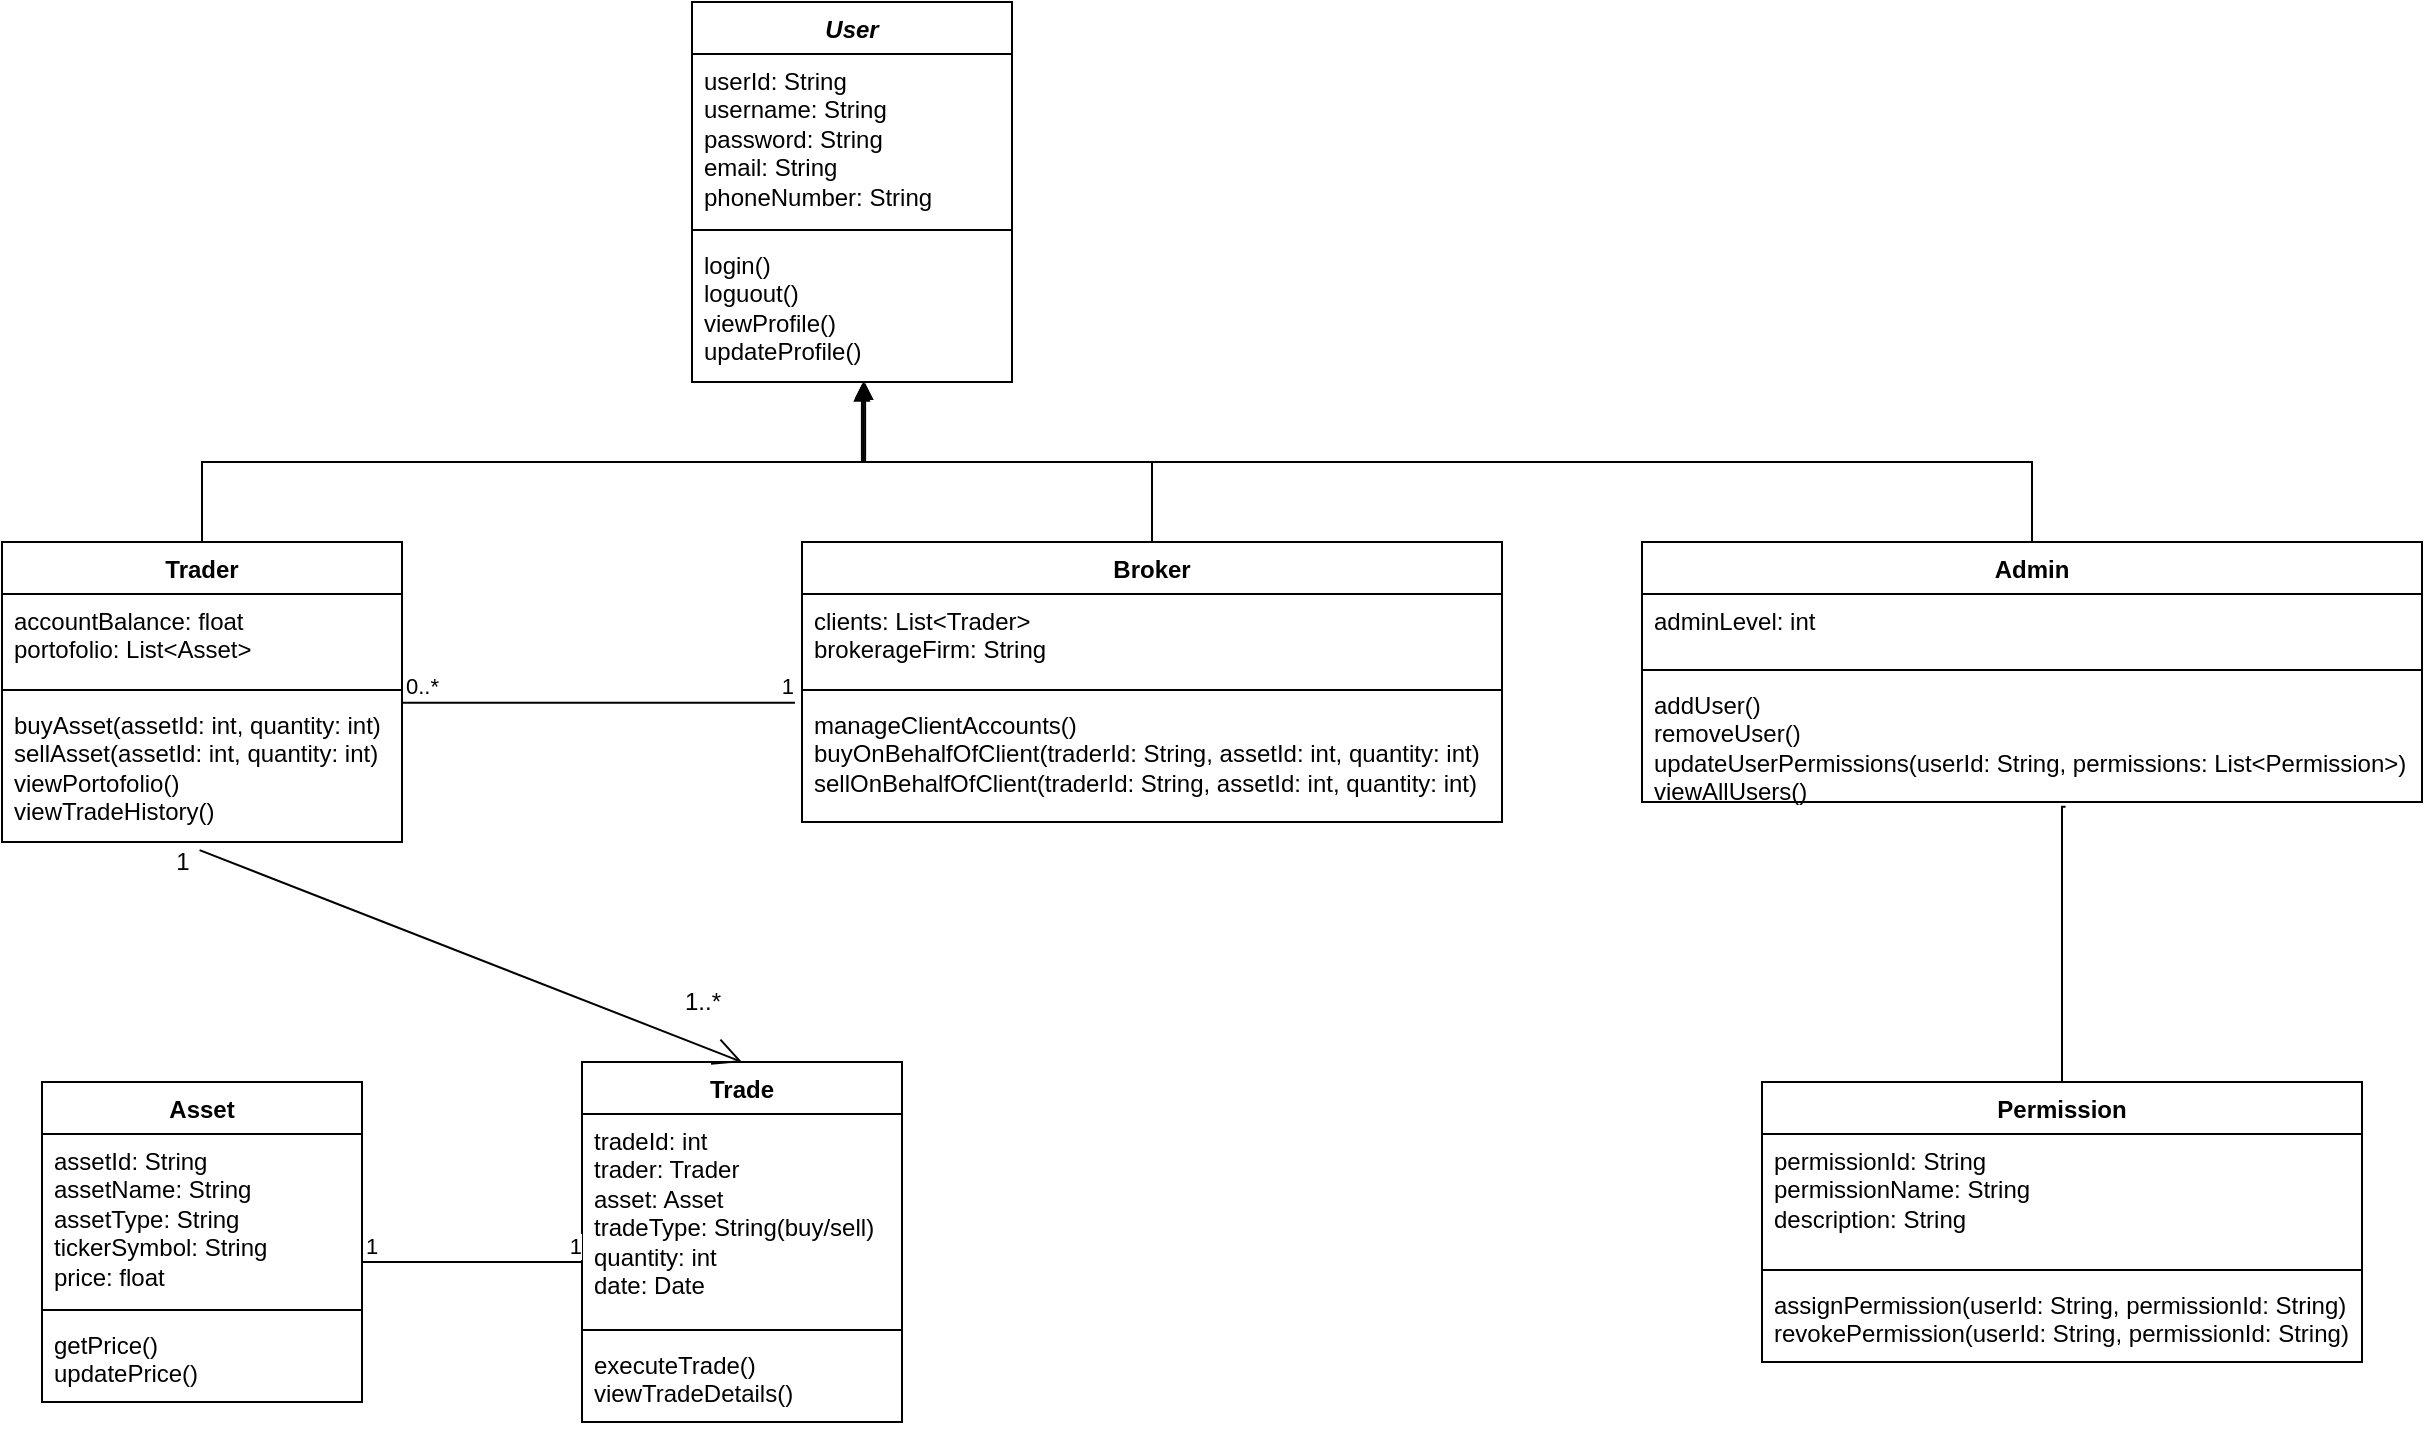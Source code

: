 <mxfile version="21.0.8" type="device"><diagram id="I8B-v75vfOlyCcoi1-7N" name="Page-1"><mxGraphModel dx="2100" dy="1060" grid="1" gridSize="10" guides="1" tooltips="1" connect="1" arrows="1" fold="1" page="1" pageScale="1" pageWidth="850" pageHeight="1100" math="0" shadow="0"><root><mxCell id="0"/><mxCell id="1" parent="0"/><mxCell id="dc_eY39YU3_MwGAiLf9V-7" value="&lt;i&gt;User&lt;/i&gt;" style="swimlane;fontStyle=1;align=center;verticalAlign=top;childLayout=stackLayout;horizontal=1;startSize=26;horizontalStack=0;resizeParent=1;resizeParentMax=0;resizeLast=0;collapsible=1;marginBottom=0;whiteSpace=wrap;html=1;" vertex="1" parent="1"><mxGeometry x="345" y="10" width="160" height="190" as="geometry"/></mxCell><mxCell id="dc_eY39YU3_MwGAiLf9V-8" value="userId: String&lt;br&gt;username: String&lt;br&gt;password: String&lt;br&gt;email: String&lt;br&gt;phoneNumber: String" style="text;strokeColor=none;fillColor=none;align=left;verticalAlign=top;spacingLeft=4;spacingRight=4;overflow=hidden;rotatable=0;points=[[0,0.5],[1,0.5]];portConstraint=eastwest;whiteSpace=wrap;html=1;" vertex="1" parent="dc_eY39YU3_MwGAiLf9V-7"><mxGeometry y="26" width="160" height="84" as="geometry"/></mxCell><mxCell id="dc_eY39YU3_MwGAiLf9V-9" value="" style="line;strokeWidth=1;fillColor=none;align=left;verticalAlign=middle;spacingTop=-1;spacingLeft=3;spacingRight=3;rotatable=0;labelPosition=right;points=[];portConstraint=eastwest;strokeColor=inherit;" vertex="1" parent="dc_eY39YU3_MwGAiLf9V-7"><mxGeometry y="110" width="160" height="8" as="geometry"/></mxCell><mxCell id="dc_eY39YU3_MwGAiLf9V-10" value="login()&lt;br&gt;loguout()&lt;br&gt;viewProfile()&lt;br&gt;updateProfile()" style="text;strokeColor=none;fillColor=none;align=left;verticalAlign=top;spacingLeft=4;spacingRight=4;overflow=hidden;rotatable=0;points=[[0,0.5],[1,0.5]];portConstraint=eastwest;whiteSpace=wrap;html=1;" vertex="1" parent="dc_eY39YU3_MwGAiLf9V-7"><mxGeometry y="118" width="160" height="72" as="geometry"/></mxCell><mxCell id="dc_eY39YU3_MwGAiLf9V-11" value="" style="html=1;verticalAlign=bottom;endArrow=block;edgeStyle=elbowEdgeStyle;elbow=vertical;curved=0;rounded=0;entryX=0.536;entryY=0.994;entryDx=0;entryDy=0;entryPerimeter=0;exitX=0.5;exitY=0;exitDx=0;exitDy=0;" edge="1" parent="1" source="dc_eY39YU3_MwGAiLf9V-12" target="dc_eY39YU3_MwGAiLf9V-10"><mxGeometry width="80" relative="1" as="geometry"><mxPoint x="360" y="230" as="sourcePoint"/><mxPoint x="440" y="230" as="targetPoint"/></mxGeometry></mxCell><mxCell id="dc_eY39YU3_MwGAiLf9V-12" value="Trader" style="swimlane;fontStyle=1;align=center;verticalAlign=top;childLayout=stackLayout;horizontal=1;startSize=26;horizontalStack=0;resizeParent=1;resizeParentMax=0;resizeLast=0;collapsible=1;marginBottom=0;whiteSpace=wrap;html=1;" vertex="1" parent="1"><mxGeometry y="280" width="200" height="150" as="geometry"/></mxCell><mxCell id="dc_eY39YU3_MwGAiLf9V-13" value="accountBalance: float&lt;br&gt;portofolio: List&amp;lt;Asset&amp;gt;" style="text;strokeColor=none;fillColor=none;align=left;verticalAlign=top;spacingLeft=4;spacingRight=4;overflow=hidden;rotatable=0;points=[[0,0.5],[1,0.5]];portConstraint=eastwest;whiteSpace=wrap;html=1;" vertex="1" parent="dc_eY39YU3_MwGAiLf9V-12"><mxGeometry y="26" width="200" height="44" as="geometry"/></mxCell><mxCell id="dc_eY39YU3_MwGAiLf9V-14" value="" style="line;strokeWidth=1;fillColor=none;align=left;verticalAlign=middle;spacingTop=-1;spacingLeft=3;spacingRight=3;rotatable=0;labelPosition=right;points=[];portConstraint=eastwest;strokeColor=inherit;" vertex="1" parent="dc_eY39YU3_MwGAiLf9V-12"><mxGeometry y="70" width="200" height="8" as="geometry"/></mxCell><mxCell id="dc_eY39YU3_MwGAiLf9V-15" value="buyAsset(assetId: int, quantity: int)&lt;br&gt;sellAsset(assetId: int, quantity: int)&lt;br&gt;viewPortofolio()&lt;br&gt;viewTradeHistory()" style="text;strokeColor=none;fillColor=none;align=left;verticalAlign=top;spacingLeft=4;spacingRight=4;overflow=hidden;rotatable=0;points=[[0,0.5],[1,0.5]];portConstraint=eastwest;whiteSpace=wrap;html=1;" vertex="1" parent="dc_eY39YU3_MwGAiLf9V-12"><mxGeometry y="78" width="200" height="72" as="geometry"/></mxCell><mxCell id="dc_eY39YU3_MwGAiLf9V-16" value="Broker" style="swimlane;fontStyle=1;align=center;verticalAlign=top;childLayout=stackLayout;horizontal=1;startSize=26;horizontalStack=0;resizeParent=1;resizeParentMax=0;resizeLast=0;collapsible=1;marginBottom=0;whiteSpace=wrap;html=1;" vertex="1" parent="1"><mxGeometry x="400" y="280" width="350" height="140" as="geometry"/></mxCell><mxCell id="dc_eY39YU3_MwGAiLf9V-17" value="clients: List&amp;lt;Trader&amp;gt;&lt;br&gt;brokerageFirm: String" style="text;strokeColor=none;fillColor=none;align=left;verticalAlign=top;spacingLeft=4;spacingRight=4;overflow=hidden;rotatable=0;points=[[0,0.5],[1,0.5]];portConstraint=eastwest;whiteSpace=wrap;html=1;" vertex="1" parent="dc_eY39YU3_MwGAiLf9V-16"><mxGeometry y="26" width="350" height="44" as="geometry"/></mxCell><mxCell id="dc_eY39YU3_MwGAiLf9V-18" value="" style="line;strokeWidth=1;fillColor=none;align=left;verticalAlign=middle;spacingTop=-1;spacingLeft=3;spacingRight=3;rotatable=0;labelPosition=right;points=[];portConstraint=eastwest;strokeColor=inherit;" vertex="1" parent="dc_eY39YU3_MwGAiLf9V-16"><mxGeometry y="70" width="350" height="8" as="geometry"/></mxCell><mxCell id="dc_eY39YU3_MwGAiLf9V-19" value="manageClientAccounts()&lt;br&gt;buyOnBehalfOfClient(traderId: String, assetId: int, quantity: int)&lt;br&gt;sellOnBehalfOfClient(traderId: String, assetId: int, quantity: int)" style="text;strokeColor=none;fillColor=none;align=left;verticalAlign=top;spacingLeft=4;spacingRight=4;overflow=hidden;rotatable=0;points=[[0,0.5],[1,0.5]];portConstraint=eastwest;whiteSpace=wrap;html=1;" vertex="1" parent="dc_eY39YU3_MwGAiLf9V-16"><mxGeometry y="78" width="350" height="62" as="geometry"/></mxCell><mxCell id="dc_eY39YU3_MwGAiLf9V-20" value="" style="html=1;verticalAlign=bottom;endArrow=block;edgeStyle=elbowEdgeStyle;elbow=vertical;curved=0;rounded=0;entryX=0.541;entryY=1.006;entryDx=0;entryDy=0;entryPerimeter=0;exitX=0.5;exitY=0;exitDx=0;exitDy=0;" edge="1" parent="1" source="dc_eY39YU3_MwGAiLf9V-16" target="dc_eY39YU3_MwGAiLf9V-10"><mxGeometry width="80" relative="1" as="geometry"><mxPoint x="220" y="290" as="sourcePoint"/><mxPoint x="441" y="210" as="targetPoint"/></mxGeometry></mxCell><mxCell id="dc_eY39YU3_MwGAiLf9V-23" value="Admin" style="swimlane;fontStyle=1;align=center;verticalAlign=top;childLayout=stackLayout;horizontal=1;startSize=26;horizontalStack=0;resizeParent=1;resizeParentMax=0;resizeLast=0;collapsible=1;marginBottom=0;whiteSpace=wrap;html=1;" vertex="1" parent="1"><mxGeometry x="820" y="280" width="390" height="130" as="geometry"/></mxCell><mxCell id="dc_eY39YU3_MwGAiLf9V-24" value="adminLevel: int" style="text;strokeColor=none;fillColor=none;align=left;verticalAlign=top;spacingLeft=4;spacingRight=4;overflow=hidden;rotatable=0;points=[[0,0.5],[1,0.5]];portConstraint=eastwest;whiteSpace=wrap;html=1;" vertex="1" parent="dc_eY39YU3_MwGAiLf9V-23"><mxGeometry y="26" width="390" height="34" as="geometry"/></mxCell><mxCell id="dc_eY39YU3_MwGAiLf9V-25" value="" style="line;strokeWidth=1;fillColor=none;align=left;verticalAlign=middle;spacingTop=-1;spacingLeft=3;spacingRight=3;rotatable=0;labelPosition=right;points=[];portConstraint=eastwest;strokeColor=inherit;" vertex="1" parent="dc_eY39YU3_MwGAiLf9V-23"><mxGeometry y="60" width="390" height="8" as="geometry"/></mxCell><mxCell id="dc_eY39YU3_MwGAiLf9V-26" value="addUser()&lt;br&gt;removeUser()&lt;br&gt;updateUserPermissions(userId: String, permissions: List&amp;lt;Permission&amp;gt;)&lt;br&gt;viewAllUsers()&lt;br&gt;manageSystemSettings()" style="text;strokeColor=none;fillColor=none;align=left;verticalAlign=top;spacingLeft=4;spacingRight=4;overflow=hidden;rotatable=0;points=[[0,0.5],[1,0.5]];portConstraint=eastwest;whiteSpace=wrap;html=1;" vertex="1" parent="dc_eY39YU3_MwGAiLf9V-23"><mxGeometry y="68" width="390" height="62" as="geometry"/></mxCell><mxCell id="dc_eY39YU3_MwGAiLf9V-28" value="" style="html=1;verticalAlign=bottom;endArrow=block;edgeStyle=elbowEdgeStyle;elbow=vertical;curved=0;rounded=0;entryX=0.531;entryY=1.017;entryDx=0;entryDy=0;entryPerimeter=0;exitX=0.5;exitY=0;exitDx=0;exitDy=0;" edge="1" parent="1" source="dc_eY39YU3_MwGAiLf9V-23" target="dc_eY39YU3_MwGAiLf9V-10"><mxGeometry width="80" relative="1" as="geometry"><mxPoint x="425" y="300" as="sourcePoint"/><mxPoint x="452" y="220" as="targetPoint"/><Array as="points"><mxPoint x="490" y="240"/></Array></mxGeometry></mxCell><mxCell id="dc_eY39YU3_MwGAiLf9V-29" value="Asset" style="swimlane;fontStyle=1;align=center;verticalAlign=top;childLayout=stackLayout;horizontal=1;startSize=26;horizontalStack=0;resizeParent=1;resizeParentMax=0;resizeLast=0;collapsible=1;marginBottom=0;whiteSpace=wrap;html=1;" vertex="1" parent="1"><mxGeometry x="20" y="550" width="160" height="160" as="geometry"/></mxCell><mxCell id="dc_eY39YU3_MwGAiLf9V-30" value="assetId: String&lt;br&gt;assetName: String&lt;br&gt;assetType: String&lt;br style=&quot;border-color: var(--border-color);&quot;&gt;tickerSymbol: String&lt;br&gt;price: float" style="text;strokeColor=none;fillColor=none;align=left;verticalAlign=top;spacingLeft=4;spacingRight=4;overflow=hidden;rotatable=0;points=[[0,0.5],[1,0.5]];portConstraint=eastwest;whiteSpace=wrap;html=1;" vertex="1" parent="dc_eY39YU3_MwGAiLf9V-29"><mxGeometry y="26" width="160" height="84" as="geometry"/></mxCell><mxCell id="dc_eY39YU3_MwGAiLf9V-31" value="" style="line;strokeWidth=1;fillColor=none;align=left;verticalAlign=middle;spacingTop=-1;spacingLeft=3;spacingRight=3;rotatable=0;labelPosition=right;points=[];portConstraint=eastwest;strokeColor=inherit;" vertex="1" parent="dc_eY39YU3_MwGAiLf9V-29"><mxGeometry y="110" width="160" height="8" as="geometry"/></mxCell><mxCell id="dc_eY39YU3_MwGAiLf9V-32" value="getPrice()&lt;br&gt;updatePrice()" style="text;strokeColor=none;fillColor=none;align=left;verticalAlign=top;spacingLeft=4;spacingRight=4;overflow=hidden;rotatable=0;points=[[0,0.5],[1,0.5]];portConstraint=eastwest;whiteSpace=wrap;html=1;" vertex="1" parent="dc_eY39YU3_MwGAiLf9V-29"><mxGeometry y="118" width="160" height="42" as="geometry"/></mxCell><mxCell id="dc_eY39YU3_MwGAiLf9V-33" value="Trade" style="swimlane;fontStyle=1;align=center;verticalAlign=top;childLayout=stackLayout;horizontal=1;startSize=26;horizontalStack=0;resizeParent=1;resizeParentMax=0;resizeLast=0;collapsible=1;marginBottom=0;whiteSpace=wrap;html=1;" vertex="1" parent="1"><mxGeometry x="290" y="540" width="160" height="180" as="geometry"/></mxCell><mxCell id="dc_eY39YU3_MwGAiLf9V-34" value="tradeId: int&lt;br&gt;trader: Trader&lt;br&gt;asset: Asset&lt;br&gt;tradeType: String(buy/sell)&lt;br&gt;quantity: int&lt;br&gt;date: Date" style="text;strokeColor=none;fillColor=none;align=left;verticalAlign=top;spacingLeft=4;spacingRight=4;overflow=hidden;rotatable=0;points=[[0,0.5],[1,0.5]];portConstraint=eastwest;whiteSpace=wrap;html=1;" vertex="1" parent="dc_eY39YU3_MwGAiLf9V-33"><mxGeometry y="26" width="160" height="104" as="geometry"/></mxCell><mxCell id="dc_eY39YU3_MwGAiLf9V-35" value="" style="line;strokeWidth=1;fillColor=none;align=left;verticalAlign=middle;spacingTop=-1;spacingLeft=3;spacingRight=3;rotatable=0;labelPosition=right;points=[];portConstraint=eastwest;strokeColor=inherit;" vertex="1" parent="dc_eY39YU3_MwGAiLf9V-33"><mxGeometry y="130" width="160" height="8" as="geometry"/></mxCell><mxCell id="dc_eY39YU3_MwGAiLf9V-36" value="executeTrade()&lt;br&gt;viewTradeDetails()" style="text;strokeColor=none;fillColor=none;align=left;verticalAlign=top;spacingLeft=4;spacingRight=4;overflow=hidden;rotatable=0;points=[[0,0.5],[1,0.5]];portConstraint=eastwest;whiteSpace=wrap;html=1;" vertex="1" parent="dc_eY39YU3_MwGAiLf9V-33"><mxGeometry y="138" width="160" height="42" as="geometry"/></mxCell><mxCell id="dc_eY39YU3_MwGAiLf9V-37" value="Permission" style="swimlane;fontStyle=1;align=center;verticalAlign=top;childLayout=stackLayout;horizontal=1;startSize=26;horizontalStack=0;resizeParent=1;resizeParentMax=0;resizeLast=0;collapsible=1;marginBottom=0;whiteSpace=wrap;html=1;" vertex="1" parent="1"><mxGeometry x="880" y="550" width="300" height="140" as="geometry"/></mxCell><mxCell id="dc_eY39YU3_MwGAiLf9V-38" value="permissionId: String&lt;br&gt;permissionName: String&lt;br&gt;description: String" style="text;strokeColor=none;fillColor=none;align=left;verticalAlign=top;spacingLeft=4;spacingRight=4;overflow=hidden;rotatable=0;points=[[0,0.5],[1,0.5]];portConstraint=eastwest;whiteSpace=wrap;html=1;" vertex="1" parent="dc_eY39YU3_MwGAiLf9V-37"><mxGeometry y="26" width="300" height="64" as="geometry"/></mxCell><mxCell id="dc_eY39YU3_MwGAiLf9V-39" value="" style="line;strokeWidth=1;fillColor=none;align=left;verticalAlign=middle;spacingTop=-1;spacingLeft=3;spacingRight=3;rotatable=0;labelPosition=right;points=[];portConstraint=eastwest;strokeColor=inherit;" vertex="1" parent="dc_eY39YU3_MwGAiLf9V-37"><mxGeometry y="90" width="300" height="8" as="geometry"/></mxCell><mxCell id="dc_eY39YU3_MwGAiLf9V-40" value="assignPermission(userId: String, permissionId: String)&lt;br&gt;revokePermission(userId: String, permissionId: String)" style="text;strokeColor=none;fillColor=none;align=left;verticalAlign=top;spacingLeft=4;spacingRight=4;overflow=hidden;rotatable=0;points=[[0,0.5],[1,0.5]];portConstraint=eastwest;whiteSpace=wrap;html=1;" vertex="1" parent="dc_eY39YU3_MwGAiLf9V-37"><mxGeometry y="98" width="300" height="42" as="geometry"/></mxCell><mxCell id="dc_eY39YU3_MwGAiLf9V-53" value="" style="endArrow=none;html=1;edgeStyle=orthogonalEdgeStyle;rounded=0;" edge="1" parent="1"><mxGeometry relative="1" as="geometry"><mxPoint x="180" y="640" as="sourcePoint"/><mxPoint x="290" y="640" as="targetPoint"/></mxGeometry></mxCell><mxCell id="dc_eY39YU3_MwGAiLf9V-54" value="1" style="edgeLabel;resizable=0;html=1;align=left;verticalAlign=bottom;" connectable="0" vertex="1" parent="dc_eY39YU3_MwGAiLf9V-53"><mxGeometry x="-1" relative="1" as="geometry"/></mxCell><mxCell id="dc_eY39YU3_MwGAiLf9V-55" value="1" style="edgeLabel;resizable=0;html=1;align=right;verticalAlign=bottom;" connectable="0" vertex="1" parent="dc_eY39YU3_MwGAiLf9V-53"><mxGeometry x="1" relative="1" as="geometry"/></mxCell><mxCell id="dc_eY39YU3_MwGAiLf9V-60" value="" style="endArrow=open;endFill=1;endSize=12;html=1;rounded=0;exitX=0.494;exitY=1.056;exitDx=0;exitDy=0;exitPerimeter=0;entryX=0.5;entryY=0;entryDx=0;entryDy=0;" edge="1" parent="1" source="dc_eY39YU3_MwGAiLf9V-15" target="dc_eY39YU3_MwGAiLf9V-33"><mxGeometry width="160" relative="1" as="geometry"><mxPoint x="230" y="520" as="sourcePoint"/><mxPoint x="390" y="520" as="targetPoint"/></mxGeometry></mxCell><mxCell id="dc_eY39YU3_MwGAiLf9V-61" value="1" style="text;html=1;align=center;verticalAlign=middle;resizable=0;points=[];autosize=1;strokeColor=none;fillColor=none;" vertex="1" parent="1"><mxGeometry x="75" y="425" width="30" height="30" as="geometry"/></mxCell><mxCell id="dc_eY39YU3_MwGAiLf9V-62" value="1..*" style="text;html=1;align=center;verticalAlign=middle;resizable=0;points=[];autosize=1;strokeColor=none;fillColor=none;" vertex="1" parent="1"><mxGeometry x="330" y="495" width="40" height="30" as="geometry"/></mxCell><mxCell id="dc_eY39YU3_MwGAiLf9V-63" value="" style="endArrow=none;html=1;edgeStyle=orthogonalEdgeStyle;rounded=0;exitX=0.998;exitY=0.033;exitDx=0;exitDy=0;exitPerimeter=0;entryX=-0.01;entryY=0.039;entryDx=0;entryDy=0;entryPerimeter=0;" edge="1" parent="1" source="dc_eY39YU3_MwGAiLf9V-15" target="dc_eY39YU3_MwGAiLf9V-19"><mxGeometry relative="1" as="geometry"><mxPoint x="230" y="360" as="sourcePoint"/><mxPoint x="390" y="360" as="targetPoint"/></mxGeometry></mxCell><mxCell id="dc_eY39YU3_MwGAiLf9V-64" value="0..*" style="edgeLabel;resizable=0;html=1;align=left;verticalAlign=bottom;" connectable="0" vertex="1" parent="dc_eY39YU3_MwGAiLf9V-63"><mxGeometry x="-1" relative="1" as="geometry"/></mxCell><mxCell id="dc_eY39YU3_MwGAiLf9V-65" value="1" style="edgeLabel;resizable=0;html=1;align=right;verticalAlign=bottom;" connectable="0" vertex="1" parent="dc_eY39YU3_MwGAiLf9V-63"><mxGeometry x="1" relative="1" as="geometry"/></mxCell><mxCell id="dc_eY39YU3_MwGAiLf9V-70" value="" style="endArrow=none;html=1;edgeStyle=orthogonalEdgeStyle;rounded=0;entryX=0.5;entryY=0;entryDx=0;entryDy=0;exitX=0.543;exitY=1.039;exitDx=0;exitDy=0;exitPerimeter=0;" edge="1" parent="1" source="dc_eY39YU3_MwGAiLf9V-26" target="dc_eY39YU3_MwGAiLf9V-37"><mxGeometry relative="1" as="geometry"><mxPoint x="860" y="460" as="sourcePoint"/><mxPoint x="1020" y="460" as="targetPoint"/><Array as="points"><mxPoint x="1030" y="412"/></Array></mxGeometry></mxCell></root></mxGraphModel></diagram></mxfile>
